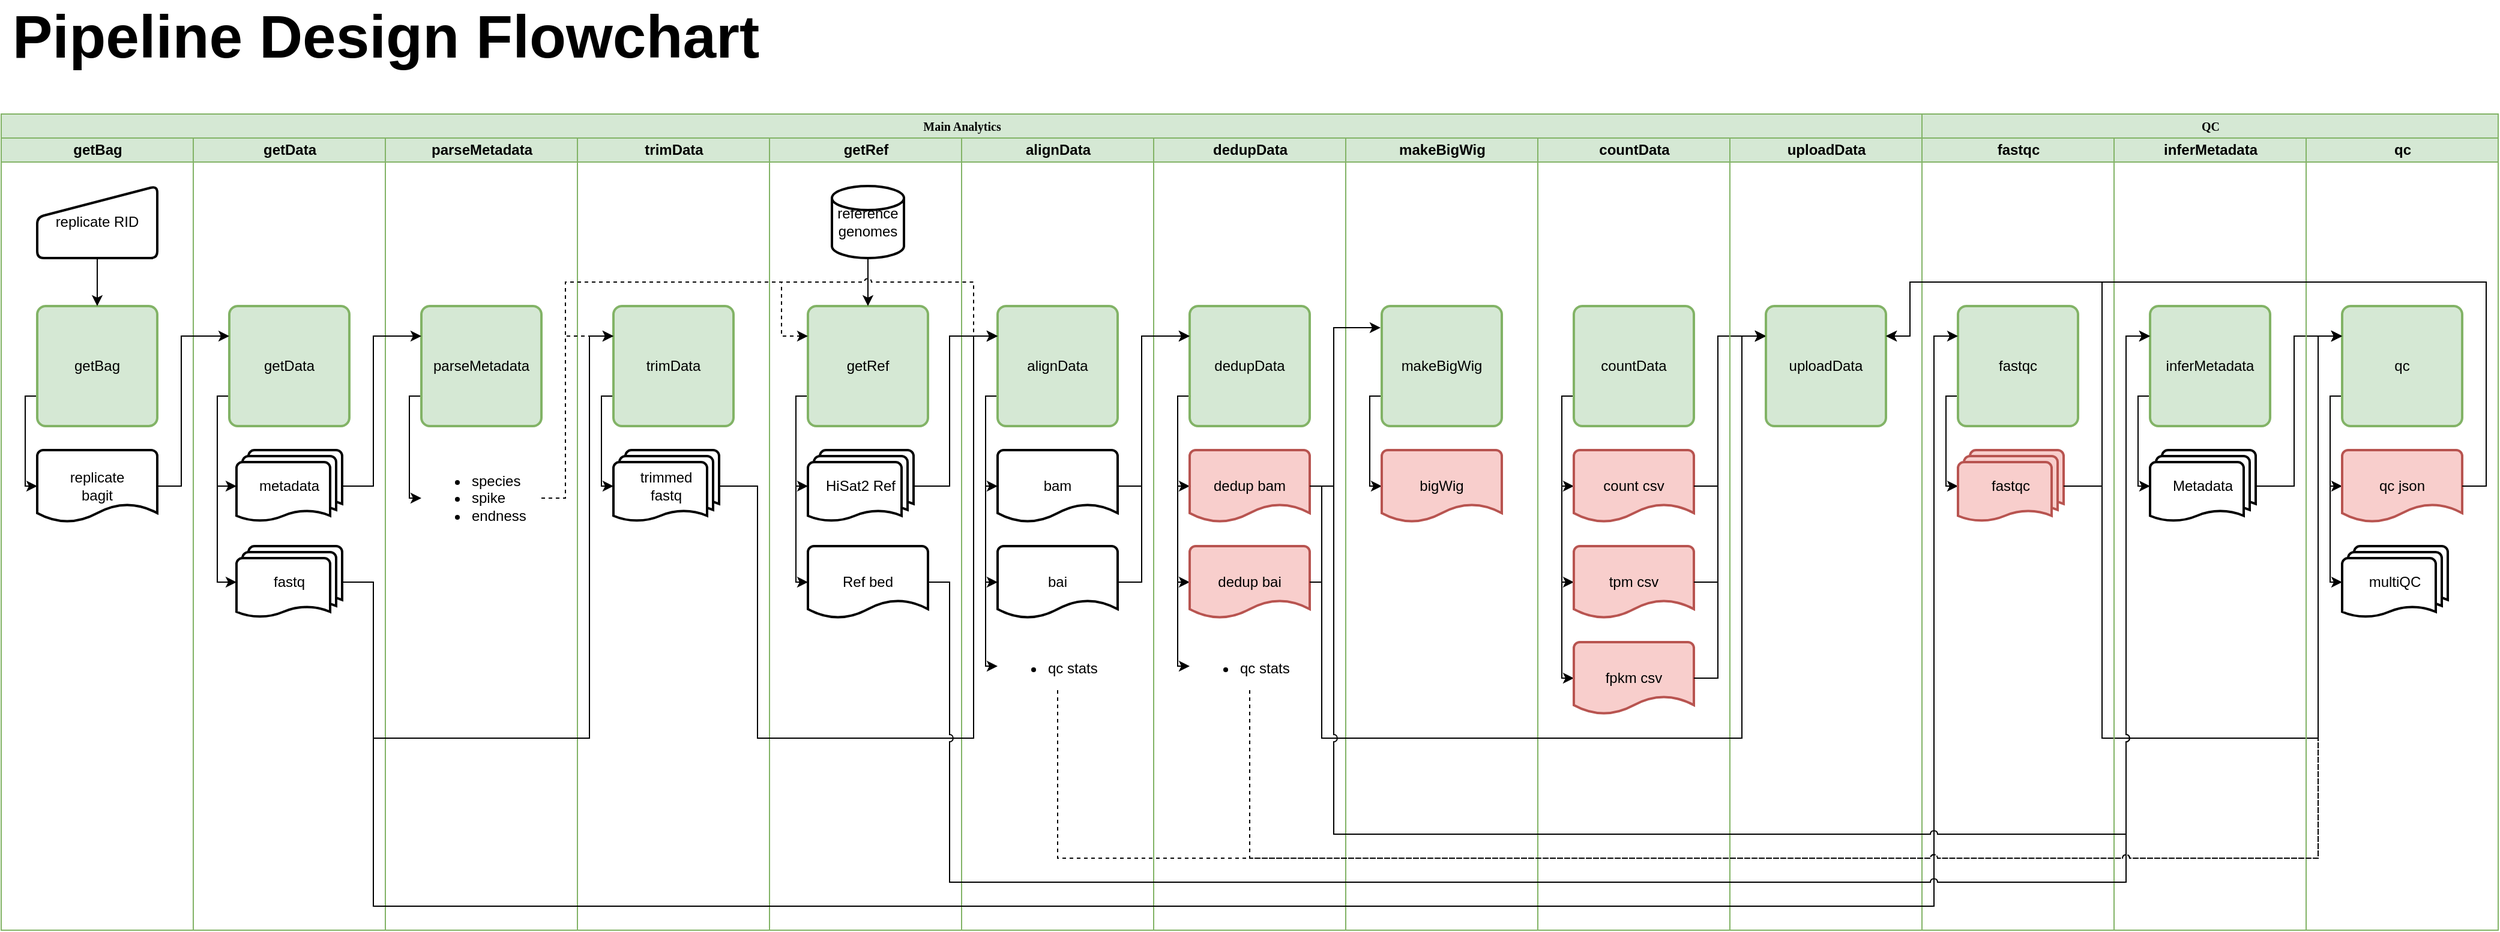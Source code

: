 <mxfile version="12.6.5" type="device"><diagram name="Page-1" id="74e2e168-ea6b-b213-b513-2b3c1d86103e"><mxGraphModel dx="1086" dy="816" grid="1" gridSize="10" guides="1" tooltips="1" connect="1" arrows="1" fold="1" page="1" pageScale="1" pageWidth="1100" pageHeight="850" background="#ffffff" math="0" shadow="0"><root><mxCell id="0"/><mxCell id="1" parent="0"/><mxCell id="77e6c97f196da883-1" value="&lt;font style=&quot;font-size: 10px&quot;&gt;Main Analytics&lt;/font&gt;&lt;span style=&quot;font-weight: 400 ; color: rgba(0 , 0 , 0 , 0) ; font-family: monospace ; font-size: 0px&quot;&gt;%3CmxGraphModel%3E%3Croot%3E%3CmxCell%20id%3D%220%22%2F%3E%3CmxCell%20id%3D%221%22%20parent%3D%220%22%2F%3E%3CmxCell%20id%3D%222%22%20value%3D%22dedup%20bam%22%20style%3D%22strokeWidth%3D2%3Bhtml%3D1%3Bshape%3Dmxgraph.flowchart.document2%3BwhiteSpace%3Dwrap%3Bsize%3D0.25%3BfillColor%3D%23f8cecc%3BstrokeColor%3D%23b85450%3B%22%20vertex%3D%221%22%20parent%3D%221%22%3E%3CmxGeometry%20x%3D%221220%22%20y%3D%221020%22%20width%3D%22100%22%20height%3D%2260%22%20as%3D%22geometry%22%2F%3E%3C%2FmxCell%3E%3C%2Froot%3E%3C%2FmxGraphModel%3E&lt;/span&gt;" style="swimlane;html=1;childLayout=stackLayout;startSize=20;rounded=0;shadow=0;labelBackgroundColor=none;strokeWidth=1;fontFamily=Verdana;fontSize=8;align=center;fillColor=#d5e8d4;strokeColor=#82b366;" parent="1" vertex="1"><mxGeometry x="60" y="120" width="1600" height="680" as="geometry"/></mxCell><mxCell id="77e6c97f196da883-2" value="getBag" style="swimlane;html=1;startSize=20;fillColor=#d5e8d4;strokeColor=#82b366;" parent="77e6c97f196da883-1" vertex="1"><mxGeometry y="20" width="160" height="660" as="geometry"/></mxCell><mxCell id="BYZxQ3__2_zQou7j_w5i-209" style="edgeStyle=orthogonalEdgeStyle;rounded=0;jumpStyle=arc;orthogonalLoop=1;jettySize=auto;html=1;exitX=0;exitY=0.75;exitDx=0;exitDy=0;entryX=0;entryY=0.5;entryDx=0;entryDy=0;entryPerimeter=0;strokeColor=#000000;" parent="77e6c97f196da883-2" source="kDOZshGNQCfHbltvPMEl-5" target="Q_j3PGKVVINgaJgotqPn-113" edge="1"><mxGeometry relative="1" as="geometry"><Array as="points"><mxPoint x="20" y="215"/><mxPoint x="20" y="290"/></Array></mxGeometry></mxCell><mxCell id="kDOZshGNQCfHbltvPMEl-5" value="getBag" style="rounded=1;whiteSpace=wrap;html=1;absoluteArcSize=1;arcSize=14;strokeWidth=2;fillColor=#d5e8d4;strokeColor=#82b366;" parent="77e6c97f196da883-2" vertex="1"><mxGeometry x="30" y="140" width="100" height="100" as="geometry"/></mxCell><mxCell id="kDOZshGNQCfHbltvPMEl-13" style="edgeStyle=orthogonalEdgeStyle;rounded=0;orthogonalLoop=1;jettySize=auto;html=1;exitX=0.5;exitY=1;exitDx=0;exitDy=0;entryX=0.5;entryY=0;entryDx=0;entryDy=0;jumpStyle=arc;" parent="77e6c97f196da883-2" source="kDOZshGNQCfHbltvPMEl-11" target="kDOZshGNQCfHbltvPMEl-5" edge="1"><mxGeometry relative="1" as="geometry"/></mxCell><mxCell id="kDOZshGNQCfHbltvPMEl-11" value="replicate RID" style="html=1;strokeWidth=2;shape=manualInput;whiteSpace=wrap;rounded=1;size=26;arcSize=11;" parent="77e6c97f196da883-2" vertex="1"><mxGeometry x="30" y="40" width="100" height="60" as="geometry"/></mxCell><mxCell id="Q_j3PGKVVINgaJgotqPn-113" value="replicate&lt;br&gt;bagit" style="strokeWidth=2;html=1;shape=mxgraph.flowchart.document2;whiteSpace=wrap;size=0.25;" parent="77e6c97f196da883-2" vertex="1"><mxGeometry x="30" y="260" width="100" height="60" as="geometry"/></mxCell><mxCell id="77e6c97f196da883-3" value="getData" style="swimlane;html=1;startSize=20;fillColor=#d5e8d4;strokeColor=#82b366;" parent="77e6c97f196da883-1" vertex="1"><mxGeometry x="160" y="20" width="160" height="660" as="geometry"><mxRectangle x="160" y="20" width="30" height="730" as="alternateBounds"/></mxGeometry></mxCell><mxCell id="BYZxQ3__2_zQou7j_w5i-156" style="edgeStyle=orthogonalEdgeStyle;rounded=0;orthogonalLoop=1;jettySize=auto;html=1;exitX=0;exitY=0.75;exitDx=0;exitDy=0;entryX=0;entryY=0.5;entryDx=0;entryDy=0;entryPerimeter=0;jumpStyle=arc;" parent="77e6c97f196da883-3" source="kDOZshGNQCfHbltvPMEl-6" target="kDOZshGNQCfHbltvPMEl-31" edge="1"><mxGeometry relative="1" as="geometry"><Array as="points"><mxPoint x="20" y="215"/><mxPoint x="20" y="290"/></Array></mxGeometry></mxCell><mxCell id="BYZxQ3__2_zQou7j_w5i-157" style="edgeStyle=orthogonalEdgeStyle;rounded=0;orthogonalLoop=1;jettySize=auto;html=1;exitX=0;exitY=0.75;exitDx=0;exitDy=0;entryX=0;entryY=0.5;entryDx=0;entryDy=0;entryPerimeter=0;jumpStyle=arc;" parent="77e6c97f196da883-3" source="kDOZshGNQCfHbltvPMEl-6" target="kDOZshGNQCfHbltvPMEl-32" edge="1"><mxGeometry relative="1" as="geometry"><Array as="points"><mxPoint x="20" y="215"/><mxPoint x="20" y="370"/></Array></mxGeometry></mxCell><mxCell id="kDOZshGNQCfHbltvPMEl-6" value="getData" style="rounded=1;whiteSpace=wrap;html=1;absoluteArcSize=1;arcSize=14;strokeWidth=2;fillColor=#d5e8d4;strokeColor=#82b366;" parent="77e6c97f196da883-3" vertex="1"><mxGeometry x="30" y="140" width="100" height="100" as="geometry"/></mxCell><mxCell id="kDOZshGNQCfHbltvPMEl-32" value="fastq" style="strokeWidth=2;html=1;shape=mxgraph.flowchart.multi-document;whiteSpace=wrap;" parent="77e6c97f196da883-3" vertex="1"><mxGeometry x="36" y="340" width="88" height="60" as="geometry"/></mxCell><mxCell id="kDOZshGNQCfHbltvPMEl-31" value="metadata" style="strokeWidth=2;html=1;shape=mxgraph.flowchart.multi-document;whiteSpace=wrap;" parent="77e6c97f196da883-3" vertex="1"><mxGeometry x="36" y="260" width="88" height="60" as="geometry"/></mxCell><mxCell id="77e6c97f196da883-4" value="parseMetadata" style="swimlane;html=1;startSize=20;fillColor=#d5e8d4;strokeColor=#82b366;" parent="77e6c97f196da883-1" vertex="1"><mxGeometry x="320" y="20" width="160" height="660" as="geometry"/></mxCell><mxCell id="BYZxQ3__2_zQou7j_w5i-159" style="edgeStyle=orthogonalEdgeStyle;rounded=0;orthogonalLoop=1;jettySize=auto;html=1;exitX=0;exitY=0.75;exitDx=0;exitDy=0;entryX=0;entryY=0.5;entryDx=0;entryDy=0;jumpStyle=arc;" parent="77e6c97f196da883-4" source="kDOZshGNQCfHbltvPMEl-7" target="Q_j3PGKVVINgaJgotqPn-27" edge="1"><mxGeometry relative="1" as="geometry"><Array as="points"><mxPoint x="20" y="215"/><mxPoint x="20" y="300"/></Array></mxGeometry></mxCell><mxCell id="kDOZshGNQCfHbltvPMEl-7" value="parseMetadata" style="rounded=1;whiteSpace=wrap;html=1;absoluteArcSize=1;arcSize=14;strokeWidth=2;fillColor=#d5e8d4;strokeColor=#82b366;" parent="77e6c97f196da883-4" vertex="1"><mxGeometry x="30" y="140" width="100" height="100" as="geometry"/></mxCell><mxCell id="Q_j3PGKVVINgaJgotqPn-27" value="&lt;ul&gt;&lt;li&gt;species&lt;/li&gt;&lt;li&gt;spike&lt;/li&gt;&lt;li&gt;endness&lt;/li&gt;&lt;/ul&gt;" style="text;strokeColor=none;fillColor=none;html=1;whiteSpace=wrap;verticalAlign=middle;overflow=hidden;" parent="77e6c97f196da883-4" vertex="1"><mxGeometry x="30" y="260" width="100" height="80" as="geometry"/></mxCell><mxCell id="77e6c97f196da883-5" value="trimData" style="swimlane;html=1;startSize=20;fillColor=#d5e8d4;strokeColor=#82b366;" parent="77e6c97f196da883-1" vertex="1"><mxGeometry x="480" y="20" width="160" height="660" as="geometry"/></mxCell><mxCell id="BYZxQ3__2_zQou7j_w5i-162" style="edgeStyle=orthogonalEdgeStyle;rounded=0;orthogonalLoop=1;jettySize=auto;html=1;exitX=0;exitY=0.75;exitDx=0;exitDy=0;entryX=0;entryY=0.5;entryDx=0;entryDy=0;entryPerimeter=0;jumpStyle=arc;" parent="77e6c97f196da883-5" source="kDOZshGNQCfHbltvPMEl-8" target="kDOZshGNQCfHbltvPMEl-44" edge="1"><mxGeometry relative="1" as="geometry"><Array as="points"><mxPoint x="20" y="215"/><mxPoint x="20" y="290"/></Array></mxGeometry></mxCell><mxCell id="kDOZshGNQCfHbltvPMEl-8" value="trimData" style="rounded=1;whiteSpace=wrap;html=1;absoluteArcSize=1;arcSize=14;strokeWidth=2;fillColor=#d5e8d4;strokeColor=#82b366;" parent="77e6c97f196da883-5" vertex="1"><mxGeometry x="30" y="140" width="100" height="100" as="geometry"/></mxCell><mxCell id="kDOZshGNQCfHbltvPMEl-44" value="trimmed&lt;br&gt;fastq" style="strokeWidth=2;html=1;shape=mxgraph.flowchart.multi-document;whiteSpace=wrap;" parent="77e6c97f196da883-5" vertex="1"><mxGeometry x="30" y="260" width="88" height="60" as="geometry"/></mxCell><mxCell id="77e6c97f196da883-6" value="getRef" style="swimlane;html=1;startSize=20;fillColor=#d5e8d4;strokeColor=#82b366;" parent="77e6c97f196da883-1" vertex="1"><mxGeometry x="640" y="20" width="160" height="660" as="geometry"/></mxCell><mxCell id="BYZxQ3__2_zQou7j_w5i-169" style="edgeStyle=orthogonalEdgeStyle;rounded=0;orthogonalLoop=1;jettySize=auto;html=1;exitX=0;exitY=0.75;exitDx=0;exitDy=0;entryX=0;entryY=0.5;entryDx=0;entryDy=0;entryPerimeter=0;jumpStyle=arc;" parent="77e6c97f196da883-6" source="BYZxQ3__2_zQou7j_w5i-11" target="BYZxQ3__2_zQou7j_w5i-167" edge="1"><mxGeometry relative="1" as="geometry"><Array as="points"><mxPoint x="22" y="215"/><mxPoint x="22" y="290"/></Array></mxGeometry></mxCell><mxCell id="BYZxQ3__2_zQou7j_w5i-170" style="edgeStyle=orthogonalEdgeStyle;rounded=0;orthogonalLoop=1;jettySize=auto;html=1;exitX=0;exitY=0.75;exitDx=0;exitDy=0;entryX=0;entryY=0.5;entryDx=0;entryDy=0;entryPerimeter=0;jumpStyle=arc;" parent="77e6c97f196da883-6" source="BYZxQ3__2_zQou7j_w5i-11" target="BYZxQ3__2_zQou7j_w5i-168" edge="1"><mxGeometry relative="1" as="geometry"><Array as="points"><mxPoint x="22" y="215"/><mxPoint x="22" y="370"/></Array></mxGeometry></mxCell><mxCell id="BYZxQ3__2_zQou7j_w5i-11" value="getRef" style="rounded=1;whiteSpace=wrap;html=1;absoluteArcSize=1;arcSize=14;strokeWidth=2;fillColor=#d5e8d4;strokeColor=#82b366;" parent="77e6c97f196da883-6" vertex="1"><mxGeometry x="32" y="140" width="100" height="100" as="geometry"/></mxCell><mxCell id="BYZxQ3__2_zQou7j_w5i-163" style="edgeStyle=orthogonalEdgeStyle;rounded=0;orthogonalLoop=1;jettySize=auto;html=1;exitX=0.5;exitY=1;exitDx=0;exitDy=0;exitPerimeter=0;entryX=0.5;entryY=0;entryDx=0;entryDy=0;jumpStyle=arc;" parent="77e6c97f196da883-6" source="kDOZshGNQCfHbltvPMEl-40" target="BYZxQ3__2_zQou7j_w5i-11" edge="1"><mxGeometry relative="1" as="geometry"/></mxCell><mxCell id="kDOZshGNQCfHbltvPMEl-40" value="reference genomes" style="strokeWidth=2;html=1;shape=mxgraph.flowchart.database;whiteSpace=wrap;" parent="77e6c97f196da883-6" vertex="1"><mxGeometry x="52" y="40" width="60" height="60" as="geometry"/></mxCell><mxCell id="BYZxQ3__2_zQou7j_w5i-167" value="HiSat2 Ref" style="strokeWidth=2;html=1;shape=mxgraph.flowchart.multi-document;whiteSpace=wrap;" parent="77e6c97f196da883-6" vertex="1"><mxGeometry x="32" y="260" width="88" height="60" as="geometry"/></mxCell><mxCell id="BYZxQ3__2_zQou7j_w5i-168" value="Ref bed" style="strokeWidth=2;html=1;shape=mxgraph.flowchart.document2;whiteSpace=wrap;size=0.25;" parent="77e6c97f196da883-6" vertex="1"><mxGeometry x="32" y="340" width="100" height="60" as="geometry"/></mxCell><mxCell id="77e6c97f196da883-7" value="alignData" style="swimlane;html=1;startSize=20;fillColor=#d5e8d4;strokeColor=#82b366;" parent="77e6c97f196da883-1" vertex="1"><mxGeometry x="800" y="20" width="160" height="660" as="geometry"/></mxCell><mxCell id="BYZxQ3__2_zQou7j_w5i-172" style="edgeStyle=orthogonalEdgeStyle;rounded=0;orthogonalLoop=1;jettySize=auto;html=1;exitX=0;exitY=0.75;exitDx=0;exitDy=0;entryX=0;entryY=0.5;entryDx=0;entryDy=0;entryPerimeter=0;jumpStyle=arc;" parent="77e6c97f196da883-7" source="kDOZshGNQCfHbltvPMEl-9" target="Q_j3PGKVVINgaJgotqPn-3" edge="1"><mxGeometry relative="1" as="geometry"><Array as="points"><mxPoint x="20" y="215"/><mxPoint x="20" y="290"/></Array></mxGeometry></mxCell><mxCell id="BYZxQ3__2_zQou7j_w5i-173" style="edgeStyle=orthogonalEdgeStyle;rounded=0;orthogonalLoop=1;jettySize=auto;html=1;exitX=0;exitY=0.75;exitDx=0;exitDy=0;entryX=0;entryY=0.5;entryDx=0;entryDy=0;entryPerimeter=0;jumpStyle=arc;" parent="77e6c97f196da883-7" source="kDOZshGNQCfHbltvPMEl-9" target="Q_j3PGKVVINgaJgotqPn-9" edge="1"><mxGeometry relative="1" as="geometry"><Array as="points"><mxPoint x="20" y="215"/><mxPoint x="20" y="370"/></Array></mxGeometry></mxCell><mxCell id="BYZxQ3__2_zQou7j_w5i-187" style="edgeStyle=orthogonalEdgeStyle;rounded=0;jumpStyle=arc;orthogonalLoop=1;jettySize=auto;html=1;exitX=0;exitY=0.75;exitDx=0;exitDy=0;entryX=0;entryY=0.5;entryDx=0;entryDy=0;" parent="77e6c97f196da883-7" source="kDOZshGNQCfHbltvPMEl-9" target="Q_j3PGKVVINgaJgotqPn-97" edge="1"><mxGeometry relative="1" as="geometry"><Array as="points"><mxPoint x="20" y="215"/><mxPoint x="20" y="440"/></Array></mxGeometry></mxCell><mxCell id="kDOZshGNQCfHbltvPMEl-9" value="alignData" style="rounded=1;whiteSpace=wrap;html=1;absoluteArcSize=1;arcSize=14;strokeWidth=2;fillColor=#d5e8d4;strokeColor=#82b366;" parent="77e6c97f196da883-7" vertex="1"><mxGeometry x="30" y="140" width="100" height="100" as="geometry"/></mxCell><mxCell id="Q_j3PGKVVINgaJgotqPn-3" value="bam" style="strokeWidth=2;html=1;shape=mxgraph.flowchart.document2;whiteSpace=wrap;size=0.25;" parent="77e6c97f196da883-7" vertex="1"><mxGeometry x="30" y="260" width="100" height="60" as="geometry"/></mxCell><mxCell id="Q_j3PGKVVINgaJgotqPn-9" value="bai" style="strokeWidth=2;html=1;shape=mxgraph.flowchart.document2;whiteSpace=wrap;size=0.25;" parent="77e6c97f196da883-7" vertex="1"><mxGeometry x="30" y="340" width="100" height="60" as="geometry"/></mxCell><mxCell id="Q_j3PGKVVINgaJgotqPn-97" value="&lt;ul&gt;&lt;li&gt;qc stats&lt;/li&gt;&lt;/ul&gt;" style="text;strokeColor=none;fillColor=none;html=1;whiteSpace=wrap;verticalAlign=middle;overflow=hidden;" parent="77e6c97f196da883-7" vertex="1"><mxGeometry x="30" y="420" width="100" height="40" as="geometry"/></mxCell><mxCell id="BYZxQ3__2_zQou7j_w5i-155" style="edgeStyle=orthogonalEdgeStyle;rounded=0;orthogonalLoop=1;jettySize=auto;html=1;exitX=1;exitY=0.5;exitDx=0;exitDy=0;exitPerimeter=0;entryX=0;entryY=0.25;entryDx=0;entryDy=0;jumpStyle=arc;" parent="77e6c97f196da883-1" source="Q_j3PGKVVINgaJgotqPn-113" target="kDOZshGNQCfHbltvPMEl-6" edge="1"><mxGeometry relative="1" as="geometry"><Array as="points"><mxPoint x="150" y="310"/><mxPoint x="150" y="185"/></Array></mxGeometry></mxCell><mxCell id="BYZxQ3__2_zQou7j_w5i-158" style="edgeStyle=orthogonalEdgeStyle;rounded=0;orthogonalLoop=1;jettySize=auto;html=1;exitX=1;exitY=0.5;exitDx=0;exitDy=0;exitPerimeter=0;entryX=0;entryY=0.25;entryDx=0;entryDy=0;jumpStyle=arc;" parent="77e6c97f196da883-1" source="kDOZshGNQCfHbltvPMEl-31" target="kDOZshGNQCfHbltvPMEl-7" edge="1"><mxGeometry relative="1" as="geometry"><Array as="points"><mxPoint x="310" y="310"/><mxPoint x="310" y="185"/></Array></mxGeometry></mxCell><mxCell id="BYZxQ3__2_zQou7j_w5i-190" style="edgeStyle=orthogonalEdgeStyle;rounded=0;jumpStyle=arc;orthogonalLoop=1;jettySize=auto;html=1;exitX=1;exitY=0.5;exitDx=0;exitDy=0;exitPerimeter=0;entryX=0;entryY=0.25;entryDx=0;entryDy=0;" parent="77e6c97f196da883-1" source="kDOZshGNQCfHbltvPMEl-32" target="kDOZshGNQCfHbltvPMEl-8" edge="1"><mxGeometry relative="1" as="geometry"><Array as="points"><mxPoint x="310" y="390"/><mxPoint x="310" y="520"/><mxPoint x="490" y="520"/><mxPoint x="490" y="185"/></Array></mxGeometry></mxCell><mxCell id="BYZxQ3__2_zQou7j_w5i-195" style="edgeStyle=orthogonalEdgeStyle;rounded=0;jumpStyle=arc;orthogonalLoop=1;jettySize=auto;html=1;exitX=1;exitY=0.5;exitDx=0;exitDy=0;exitPerimeter=0;entryX=0;entryY=0.25;entryDx=0;entryDy=0;" parent="77e6c97f196da883-1" source="BYZxQ3__2_zQou7j_w5i-167" target="kDOZshGNQCfHbltvPMEl-9" edge="1"><mxGeometry relative="1" as="geometry"><Array as="points"><mxPoint x="790" y="310"/><mxPoint x="790" y="185"/></Array></mxGeometry></mxCell><mxCell id="BYZxQ3__2_zQou7j_w5i-203" style="edgeStyle=orthogonalEdgeStyle;rounded=0;jumpStyle=arc;orthogonalLoop=1;jettySize=auto;html=1;exitX=1;exitY=0.5;exitDx=0;exitDy=0;exitPerimeter=0;entryX=0;entryY=0.25;entryDx=0;entryDy=0;" parent="77e6c97f196da883-1" source="kDOZshGNQCfHbltvPMEl-44" target="kDOZshGNQCfHbltvPMEl-9" edge="1"><mxGeometry relative="1" as="geometry"><Array as="points"><mxPoint x="630" y="310"/><mxPoint x="630" y="520"/><mxPoint x="810" y="520"/><mxPoint x="810" y="185"/></Array></mxGeometry></mxCell><mxCell id="BYZxQ3__2_zQou7j_w5i-204" style="edgeStyle=orthogonalEdgeStyle;rounded=0;jumpStyle=arc;orthogonalLoop=1;jettySize=auto;html=1;exitX=1;exitY=0.5;exitDx=0;exitDy=0;entryX=0;entryY=0.25;entryDx=0;entryDy=0;strokeColor=#000000;dashed=1;" parent="77e6c97f196da883-1" source="Q_j3PGKVVINgaJgotqPn-27" target="kDOZshGNQCfHbltvPMEl-8" edge="1"><mxGeometry relative="1" as="geometry"><Array as="points"><mxPoint x="470" y="320"/><mxPoint x="470" y="185"/></Array></mxGeometry></mxCell><mxCell id="BYZxQ3__2_zQou7j_w5i-205" style="edgeStyle=orthogonalEdgeStyle;rounded=0;jumpStyle=arc;orthogonalLoop=1;jettySize=auto;html=1;exitX=1;exitY=0.5;exitDx=0;exitDy=0;entryX=0;entryY=0.25;entryDx=0;entryDy=0;dashed=1;strokeColor=#000000;" parent="77e6c97f196da883-1" source="Q_j3PGKVVINgaJgotqPn-27" target="BYZxQ3__2_zQou7j_w5i-11" edge="1"><mxGeometry relative="1" as="geometry"><Array as="points"><mxPoint x="470" y="320"/><mxPoint x="470" y="140"/><mxPoint x="650" y="140"/><mxPoint x="650" y="185"/></Array></mxGeometry></mxCell><mxCell id="BYZxQ3__2_zQou7j_w5i-206" style="edgeStyle=orthogonalEdgeStyle;rounded=0;jumpStyle=arc;orthogonalLoop=1;jettySize=auto;html=1;exitX=1;exitY=0.5;exitDx=0;exitDy=0;entryX=0;entryY=0.25;entryDx=0;entryDy=0;dashed=1;strokeColor=#000000;" parent="77e6c97f196da883-1" source="Q_j3PGKVVINgaJgotqPn-27" target="kDOZshGNQCfHbltvPMEl-9" edge="1"><mxGeometry relative="1" as="geometry"><Array as="points"><mxPoint x="470" y="320"/><mxPoint x="470" y="140"/><mxPoint x="810" y="140"/><mxPoint x="810" y="185"/></Array></mxGeometry></mxCell><mxCell id="Biitx8PQrmJ8jziOud46-1" value="dedupData" style="swimlane;html=1;startSize=20;fillColor=#d5e8d4;strokeColor=#82b366;" parent="77e6c97f196da883-1" vertex="1"><mxGeometry x="960" y="20" width="160" height="660" as="geometry"><mxRectangle x="960" y="20" width="30" height="750" as="alternateBounds"/></mxGeometry></mxCell><mxCell id="BYZxQ3__2_zQou7j_w5i-175" style="edgeStyle=orthogonalEdgeStyle;rounded=0;jumpStyle=arc;orthogonalLoop=1;jettySize=auto;html=1;exitX=0;exitY=0.75;exitDx=0;exitDy=0;entryX=0;entryY=0.5;entryDx=0;entryDy=0;entryPerimeter=0;" parent="Biitx8PQrmJ8jziOud46-1" source="Biitx8PQrmJ8jziOud46-3" target="Q_j3PGKVVINgaJgotqPn-2" edge="1"><mxGeometry relative="1" as="geometry"><Array as="points"><mxPoint x="20" y="215"/><mxPoint x="20" y="290"/></Array></mxGeometry></mxCell><mxCell id="BYZxQ3__2_zQou7j_w5i-176" style="edgeStyle=orthogonalEdgeStyle;rounded=0;jumpStyle=arc;orthogonalLoop=1;jettySize=auto;html=1;exitX=0;exitY=0.75;exitDx=0;exitDy=0;entryX=0;entryY=0.5;entryDx=0;entryDy=0;entryPerimeter=0;" parent="Biitx8PQrmJ8jziOud46-1" source="Biitx8PQrmJ8jziOud46-3" target="BYZxQ3__2_zQou7j_w5i-15" edge="1"><mxGeometry relative="1" as="geometry"><Array as="points"><mxPoint x="20" y="215"/><mxPoint x="20" y="370"/></Array></mxGeometry></mxCell><mxCell id="BYZxQ3__2_zQou7j_w5i-188" style="edgeStyle=orthogonalEdgeStyle;rounded=0;jumpStyle=arc;orthogonalLoop=1;jettySize=auto;html=1;exitX=0;exitY=0.75;exitDx=0;exitDy=0;entryX=0;entryY=0.5;entryDx=0;entryDy=0;" parent="Biitx8PQrmJ8jziOud46-1" source="Biitx8PQrmJ8jziOud46-3" target="Q_j3PGKVVINgaJgotqPn-102" edge="1"><mxGeometry relative="1" as="geometry"><Array as="points"><mxPoint x="20" y="215"/><mxPoint x="20" y="440"/></Array></mxGeometry></mxCell><mxCell id="Biitx8PQrmJ8jziOud46-3" value="dedupData" style="rounded=1;whiteSpace=wrap;html=1;absoluteArcSize=1;arcSize=14;strokeWidth=2;fillColor=#d5e8d4;strokeColor=#82b366;" parent="Biitx8PQrmJ8jziOud46-1" vertex="1"><mxGeometry x="30" y="140" width="100" height="100" as="geometry"/></mxCell><mxCell id="Q_j3PGKVVINgaJgotqPn-2" value="dedup bam" style="strokeWidth=2;html=1;shape=mxgraph.flowchart.document2;whiteSpace=wrap;size=0.25;fillColor=#f8cecc;strokeColor=#b85450;" parent="Biitx8PQrmJ8jziOud46-1" vertex="1"><mxGeometry x="30" y="260" width="100" height="60" as="geometry"/></mxCell><mxCell id="Q_j3PGKVVINgaJgotqPn-102" value="&lt;ul&gt;&lt;li&gt;qc stats&lt;/li&gt;&lt;/ul&gt;" style="text;strokeColor=none;fillColor=none;html=1;whiteSpace=wrap;verticalAlign=middle;overflow=hidden;" parent="Biitx8PQrmJ8jziOud46-1" vertex="1"><mxGeometry x="30" y="420" width="100" height="40" as="geometry"/></mxCell><mxCell id="BYZxQ3__2_zQou7j_w5i-15" value="dedup bai" style="strokeWidth=2;html=1;shape=mxgraph.flowchart.document2;whiteSpace=wrap;size=0.25;fillColor=#f8cecc;strokeColor=#b85450;" parent="Biitx8PQrmJ8jziOud46-1" vertex="1"><mxGeometry x="30" y="340" width="100" height="60" as="geometry"/></mxCell><mxCell id="Q_j3PGKVVINgaJgotqPn-12" value="makeBigWig" style="swimlane;html=1;startSize=20;fillColor=#d5e8d4;strokeColor=#82b366;" parent="77e6c97f196da883-1" vertex="1"><mxGeometry x="1120" y="20" width="160" height="660" as="geometry"><mxRectangle x="810" y="1380" width="100" height="20" as="alternateBounds"/></mxGeometry></mxCell><mxCell id="aNPaUnPepyXTbUM4U9pm-4" style="edgeStyle=orthogonalEdgeStyle;rounded=0;orthogonalLoop=1;jettySize=auto;html=1;exitX=0;exitY=0.75;exitDx=0;exitDy=0;entryX=0;entryY=0.5;entryDx=0;entryDy=0;entryPerimeter=0;" edge="1" parent="Q_j3PGKVVINgaJgotqPn-12" source="Q_j3PGKVVINgaJgotqPn-6" target="Q_j3PGKVVINgaJgotqPn-8"><mxGeometry relative="1" as="geometry"><Array as="points"><mxPoint x="20" y="215"/><mxPoint x="20" y="290"/></Array></mxGeometry></mxCell><mxCell id="Q_j3PGKVVINgaJgotqPn-6" value="makeBigWig" style="rounded=1;whiteSpace=wrap;html=1;absoluteArcSize=1;arcSize=14;strokeWidth=2;fillColor=#d5e8d4;strokeColor=#82b366;" parent="Q_j3PGKVVINgaJgotqPn-12" vertex="1"><mxGeometry x="30" y="140" width="100" height="100" as="geometry"/></mxCell><mxCell id="Q_j3PGKVVINgaJgotqPn-8" value="bigWig" style="strokeWidth=2;html=1;shape=mxgraph.flowchart.document2;whiteSpace=wrap;size=0.25;fillColor=#f8cecc;strokeColor=#b85450;" parent="Q_j3PGKVVINgaJgotqPn-12" vertex="1"><mxGeometry x="30" y="260" width="100" height="60" as="geometry"/></mxCell><mxCell id="Q_j3PGKVVINgaJgotqPn-31" value="countData" style="swimlane;html=1;startSize=20;fillColor=#d5e8d4;strokeColor=#82b366;" parent="77e6c97f196da883-1" vertex="1"><mxGeometry x="1280" y="20" width="160" height="660" as="geometry"/></mxCell><mxCell id="BYZxQ3__2_zQou7j_w5i-182" style="edgeStyle=orthogonalEdgeStyle;rounded=0;jumpStyle=arc;orthogonalLoop=1;jettySize=auto;html=1;exitX=0;exitY=0.75;exitDx=0;exitDy=0;entryX=0;entryY=0.5;entryDx=0;entryDy=0;entryPerimeter=0;" parent="Q_j3PGKVVINgaJgotqPn-31" source="Q_j3PGKVVINgaJgotqPn-14" target="Q_j3PGKVVINgaJgotqPn-15" edge="1"><mxGeometry relative="1" as="geometry"><Array as="points"><mxPoint x="20" y="215"/><mxPoint x="20" y="290"/></Array></mxGeometry></mxCell><mxCell id="BYZxQ3__2_zQou7j_w5i-183" style="edgeStyle=orthogonalEdgeStyle;rounded=0;jumpStyle=arc;orthogonalLoop=1;jettySize=auto;html=1;exitX=0;exitY=0.75;exitDx=0;exitDy=0;entryX=0;entryY=0.5;entryDx=0;entryDy=0;entryPerimeter=0;" parent="Q_j3PGKVVINgaJgotqPn-31" source="Q_j3PGKVVINgaJgotqPn-14" target="Q_j3PGKVVINgaJgotqPn-16" edge="1"><mxGeometry relative="1" as="geometry"><Array as="points"><mxPoint x="20" y="215"/><mxPoint x="20" y="370"/></Array></mxGeometry></mxCell><mxCell id="BYZxQ3__2_zQou7j_w5i-184" style="edgeStyle=orthogonalEdgeStyle;rounded=0;jumpStyle=arc;orthogonalLoop=1;jettySize=auto;html=1;exitX=0;exitY=0.75;exitDx=0;exitDy=0;entryX=0;entryY=0.5;entryDx=0;entryDy=0;entryPerimeter=0;" parent="Q_j3PGKVVINgaJgotqPn-31" source="Q_j3PGKVVINgaJgotqPn-14" target="Q_j3PGKVVINgaJgotqPn-17" edge="1"><mxGeometry relative="1" as="geometry"><Array as="points"><mxPoint x="20" y="215"/><mxPoint x="20" y="450"/></Array></mxGeometry></mxCell><mxCell id="Q_j3PGKVVINgaJgotqPn-14" value="countData" style="rounded=1;whiteSpace=wrap;html=1;absoluteArcSize=1;arcSize=14;strokeWidth=2;fillColor=#d5e8d4;strokeColor=#82b366;" parent="Q_j3PGKVVINgaJgotqPn-31" vertex="1"><mxGeometry x="30" y="140" width="100" height="100" as="geometry"/></mxCell><mxCell id="Q_j3PGKVVINgaJgotqPn-15" value="count csv" style="strokeWidth=2;html=1;shape=mxgraph.flowchart.document2;whiteSpace=wrap;size=0.25;fillColor=#f8cecc;strokeColor=#b85450;" parent="Q_j3PGKVVINgaJgotqPn-31" vertex="1"><mxGeometry x="30" y="260" width="100" height="60" as="geometry"/></mxCell><mxCell id="Q_j3PGKVVINgaJgotqPn-16" value="tpm csv" style="strokeWidth=2;html=1;shape=mxgraph.flowchart.document2;whiteSpace=wrap;size=0.25;fillColor=#f8cecc;strokeColor=#b85450;" parent="Q_j3PGKVVINgaJgotqPn-31" vertex="1"><mxGeometry x="30" y="340" width="100" height="60" as="geometry"/></mxCell><mxCell id="Q_j3PGKVVINgaJgotqPn-17" value="fpkm csv" style="strokeWidth=2;html=1;shape=mxgraph.flowchart.document2;whiteSpace=wrap;size=0.25;fillColor=#f8cecc;strokeColor=#b85450;" parent="Q_j3PGKVVINgaJgotqPn-31" vertex="1"><mxGeometry x="30" y="420" width="100" height="60" as="geometry"/></mxCell><mxCell id="BYZxQ3__2_zQou7j_w5i-210" style="edgeStyle=orthogonalEdgeStyle;rounded=0;jumpStyle=arc;orthogonalLoop=1;jettySize=auto;html=1;exitX=1;exitY=0.5;exitDx=0;exitDy=0;exitPerimeter=0;entryX=0;entryY=0.25;entryDx=0;entryDy=0;strokeColor=#000000;" parent="77e6c97f196da883-1" source="Q_j3PGKVVINgaJgotqPn-15" target="gd18QzS1C2UEH2bsr6le-4" edge="1"><mxGeometry relative="1" as="geometry"><Array as="points"><mxPoint x="1430" y="310"/><mxPoint x="1430" y="185"/></Array></mxGeometry></mxCell><mxCell id="BYZxQ3__2_zQou7j_w5i-211" style="edgeStyle=orthogonalEdgeStyle;rounded=0;jumpStyle=arc;orthogonalLoop=1;jettySize=auto;html=1;exitX=1;exitY=0.5;exitDx=0;exitDy=0;exitPerimeter=0;entryX=0;entryY=0.25;entryDx=0;entryDy=0;strokeColor=#000000;" parent="77e6c97f196da883-1" source="Q_j3PGKVVINgaJgotqPn-16" target="gd18QzS1C2UEH2bsr6le-4" edge="1"><mxGeometry relative="1" as="geometry"><Array as="points"><mxPoint x="1430" y="390"/><mxPoint x="1430" y="185"/></Array></mxGeometry></mxCell><mxCell id="BYZxQ3__2_zQou7j_w5i-213" style="edgeStyle=orthogonalEdgeStyle;rounded=0;jumpStyle=arc;orthogonalLoop=1;jettySize=auto;html=1;exitX=1;exitY=0.5;exitDx=0;exitDy=0;exitPerimeter=0;entryX=0;entryY=0.25;entryDx=0;entryDy=0;strokeColor=#000000;" parent="77e6c97f196da883-1" source="Q_j3PGKVVINgaJgotqPn-17" target="gd18QzS1C2UEH2bsr6le-4" edge="1"><mxGeometry relative="1" as="geometry"><Array as="points"><mxPoint x="1430" y="470"/><mxPoint x="1430" y="185"/></Array></mxGeometry></mxCell><mxCell id="BYZxQ3__2_zQou7j_w5i-215" style="edgeStyle=orthogonalEdgeStyle;rounded=0;jumpStyle=arc;orthogonalLoop=1;jettySize=auto;html=1;exitX=1;exitY=0.5;exitDx=0;exitDy=0;exitPerimeter=0;entryX=0;entryY=0.25;entryDx=0;entryDy=0;strokeColor=#000000;" parent="77e6c97f196da883-1" source="BYZxQ3__2_zQou7j_w5i-15" target="gd18QzS1C2UEH2bsr6le-4" edge="1"><mxGeometry relative="1" as="geometry"><Array as="points"><mxPoint x="1100" y="390"/><mxPoint x="1100" y="520"/><mxPoint x="1450" y="520"/><mxPoint x="1450" y="185"/></Array></mxGeometry></mxCell><mxCell id="gd18QzS1C2UEH2bsr6le-1" value="uploadData" style="swimlane;html=1;startSize=20;fillColor=#d5e8d4;strokeColor=#82b366;" parent="77e6c97f196da883-1" vertex="1"><mxGeometry x="1440" y="20" width="160" height="660" as="geometry"/></mxCell><mxCell id="gd18QzS1C2UEH2bsr6le-4" value="uploadData" style="rounded=1;whiteSpace=wrap;html=1;absoluteArcSize=1;arcSize=14;strokeWidth=2;fillColor=#d5e8d4;strokeColor=#82b366;" parent="gd18QzS1C2UEH2bsr6le-1" vertex="1"><mxGeometry x="30" y="140" width="100" height="100" as="geometry"/></mxCell><mxCell id="aNPaUnPepyXTbUM4U9pm-3" style="edgeStyle=orthogonalEdgeStyle;rounded=0;orthogonalLoop=1;jettySize=auto;html=1;exitX=1;exitY=0.5;exitDx=0;exitDy=0;exitPerimeter=0;entryX=-0.01;entryY=0.18;entryDx=0;entryDy=0;entryPerimeter=0;" edge="1" parent="77e6c97f196da883-1" source="Q_j3PGKVVINgaJgotqPn-2" target="Q_j3PGKVVINgaJgotqPn-6"><mxGeometry relative="1" as="geometry"><Array as="points"><mxPoint x="1110" y="310"/><mxPoint x="1110" y="178"/></Array></mxGeometry></mxCell><mxCell id="aNPaUnPepyXTbUM4U9pm-5" style="edgeStyle=orthogonalEdgeStyle;rounded=0;orthogonalLoop=1;jettySize=auto;html=1;exitX=1;exitY=0.5;exitDx=0;exitDy=0;exitPerimeter=0;entryX=0;entryY=0.25;entryDx=0;entryDy=0;" edge="1" parent="77e6c97f196da883-1" source="Q_j3PGKVVINgaJgotqPn-3" target="Biitx8PQrmJ8jziOud46-3"><mxGeometry relative="1" as="geometry"><Array as="points"><mxPoint x="950" y="310"/><mxPoint x="950" y="185"/></Array></mxGeometry></mxCell><mxCell id="aNPaUnPepyXTbUM4U9pm-6" style="edgeStyle=orthogonalEdgeStyle;rounded=0;orthogonalLoop=1;jettySize=auto;html=1;exitX=1;exitY=0.5;exitDx=0;exitDy=0;exitPerimeter=0;entryX=0;entryY=0.25;entryDx=0;entryDy=0;" edge="1" parent="77e6c97f196da883-1" source="Q_j3PGKVVINgaJgotqPn-9" target="Biitx8PQrmJ8jziOud46-3"><mxGeometry relative="1" as="geometry"><Array as="points"><mxPoint x="950" y="390"/><mxPoint x="950" y="185"/></Array></mxGeometry></mxCell><mxCell id="aNPaUnPepyXTbUM4U9pm-7" style="edgeStyle=orthogonalEdgeStyle;rounded=0;orthogonalLoop=1;jettySize=auto;html=1;exitX=1;exitY=0.5;exitDx=0;exitDy=0;exitPerimeter=0;entryX=0;entryY=0.25;entryDx=0;entryDy=0;" edge="1" parent="77e6c97f196da883-1" source="Q_j3PGKVVINgaJgotqPn-2" target="gd18QzS1C2UEH2bsr6le-4"><mxGeometry relative="1" as="geometry"><Array as="points"><mxPoint x="1100" y="310"/><mxPoint x="1100" y="520"/><mxPoint x="1450" y="520"/><mxPoint x="1450" y="185"/></Array></mxGeometry></mxCell><mxCell id="iacyHOwS1O1OscKZx1iP-1" value="&lt;b style=&quot;font-size: 50px&quot;&gt;&lt;font style=&quot;font-size: 50px&quot;&gt;Pipeline Design Flowchart&lt;br&gt;&lt;/font&gt;&lt;/b&gt;" style="text;html=1;align=center;verticalAlign=middle;resizable=0;points=[];autosize=1;" parent="1" vertex="1"><mxGeometry x="60" y="40" width="640" height="30" as="geometry"/></mxCell><mxCell id="BYZxQ3__2_zQou7j_w5i-84" value="&lt;span style=&quot;font-size: 10px&quot;&gt;QC&lt;/span&gt;" style="swimlane;html=1;childLayout=stackLayout;startSize=20;rounded=0;shadow=0;labelBackgroundColor=none;strokeWidth=1;fontFamily=Verdana;fontSize=8;align=center;fillColor=#d5e8d4;strokeColor=#82b366;" parent="1" vertex="1"><mxGeometry x="1660" y="120" width="480" height="680" as="geometry"/></mxCell><mxCell id="BYZxQ3__2_zQou7j_w5i-6" value="fastqc" style="swimlane;html=1;startSize=20;fillColor=#d5e8d4;strokeColor=#82b366;" parent="BYZxQ3__2_zQou7j_w5i-84" vertex="1"><mxGeometry y="20" width="160" height="660" as="geometry"><mxRectangle x="910" y="1380" width="70" height="20" as="alternateBounds"/></mxGeometry></mxCell><mxCell id="BYZxQ3__2_zQou7j_w5i-222" style="edgeStyle=orthogonalEdgeStyle;rounded=0;jumpStyle=arc;orthogonalLoop=1;jettySize=auto;html=1;exitX=0;exitY=0.75;exitDx=0;exitDy=0;entryX=0;entryY=0.5;entryDx=0;entryDy=0;entryPerimeter=0;strokeColor=#000000;" parent="BYZxQ3__2_zQou7j_w5i-6" source="BYZxQ3__2_zQou7j_w5i-8" target="BYZxQ3__2_zQou7j_w5i-9" edge="1"><mxGeometry relative="1" as="geometry"><Array as="points"><mxPoint x="20" y="215"/><mxPoint x="20" y="290"/></Array></mxGeometry></mxCell><mxCell id="BYZxQ3__2_zQou7j_w5i-8" value="fastqc" style="rounded=1;whiteSpace=wrap;html=1;absoluteArcSize=1;arcSize=14;strokeWidth=2;fillColor=#d5e8d4;strokeColor=#82b366;" parent="BYZxQ3__2_zQou7j_w5i-6" vertex="1"><mxGeometry x="30" y="140" width="100" height="100" as="geometry"/></mxCell><mxCell id="BYZxQ3__2_zQou7j_w5i-9" value="fastqc" style="strokeWidth=2;html=1;shape=mxgraph.flowchart.multi-document;whiteSpace=wrap;fillColor=#f8cecc;strokeColor=#b85450;" parent="BYZxQ3__2_zQou7j_w5i-6" vertex="1"><mxGeometry x="30" y="260" width="88" height="60" as="geometry"/></mxCell><mxCell id="BYZxQ3__2_zQou7j_w5i-231" style="edgeStyle=orthogonalEdgeStyle;rounded=0;jumpStyle=arc;orthogonalLoop=1;jettySize=auto;html=1;exitX=1;exitY=0.5;exitDx=0;exitDy=0;exitPerimeter=0;entryX=0;entryY=0.25;entryDx=0;entryDy=0;strokeColor=#000000;" parent="BYZxQ3__2_zQou7j_w5i-84" source="Q_j3PGKVVINgaJgotqPn-110" target="BYZxQ3__2_zQou7j_w5i-151" edge="1"><mxGeometry relative="1" as="geometry"><Array as="points"><mxPoint x="310" y="310"/><mxPoint x="310" y="185"/></Array></mxGeometry></mxCell><mxCell id="BYZxQ3__2_zQou7j_w5i-232" style="edgeStyle=orthogonalEdgeStyle;rounded=0;jumpStyle=arc;orthogonalLoop=1;jettySize=auto;html=1;exitX=1;exitY=0.5;exitDx=0;exitDy=0;exitPerimeter=0;strokeColor=#000000;entryX=0;entryY=0.25;entryDx=0;entryDy=0;" parent="BYZxQ3__2_zQou7j_w5i-84" source="BYZxQ3__2_zQou7j_w5i-9" target="BYZxQ3__2_zQou7j_w5i-151" edge="1"><mxGeometry relative="1" as="geometry"><mxPoint x="180" y="420" as="targetPoint"/><Array as="points"><mxPoint x="150" y="310"/><mxPoint x="150" y="520"/><mxPoint x="330" y="520"/><mxPoint x="330" y="185"/></Array></mxGeometry></mxCell><mxCell id="Q_j3PGKVVINgaJgotqPn-42" value="inferMetadata" style="swimlane;html=1;startSize=20;fillColor=#d5e8d4;strokeColor=#82b366;" parent="BYZxQ3__2_zQou7j_w5i-84" vertex="1"><mxGeometry x="160" y="20" width="160" height="660" as="geometry"><mxRectangle x="980" y="1380" width="50" height="20" as="alternateBounds"/></mxGeometry></mxCell><mxCell id="BYZxQ3__2_zQou7j_w5i-224" style="edgeStyle=orthogonalEdgeStyle;rounded=0;jumpStyle=arc;orthogonalLoop=1;jettySize=auto;html=1;exitX=0;exitY=0.75;exitDx=0;exitDy=0;entryX=0;entryY=0.5;entryDx=0;entryDy=0;entryPerimeter=0;strokeColor=#000000;" parent="Q_j3PGKVVINgaJgotqPn-42" source="Q_j3PGKVVINgaJgotqPn-50" target="Q_j3PGKVVINgaJgotqPn-110" edge="1"><mxGeometry relative="1" as="geometry"><Array as="points"><mxPoint x="20" y="215"/><mxPoint x="20" y="290"/></Array></mxGeometry></mxCell><mxCell id="Q_j3PGKVVINgaJgotqPn-50" value="inferMetadata" style="rounded=1;whiteSpace=wrap;html=1;absoluteArcSize=1;arcSize=14;strokeWidth=2;fillColor=#d5e8d4;strokeColor=#82b366;" parent="Q_j3PGKVVINgaJgotqPn-42" vertex="1"><mxGeometry x="30" y="140" width="100" height="100" as="geometry"/></mxCell><mxCell id="Q_j3PGKVVINgaJgotqPn-110" value="Metadata" style="strokeWidth=2;html=1;shape=mxgraph.flowchart.multi-document;whiteSpace=wrap;" parent="Q_j3PGKVVINgaJgotqPn-42" vertex="1"><mxGeometry x="30" y="260" width="88" height="60" as="geometry"/></mxCell><mxCell id="BYZxQ3__2_zQou7j_w5i-148" value="qc" style="swimlane;html=1;startSize=20;fillColor=#d5e8d4;strokeColor=#82b366;" parent="BYZxQ3__2_zQou7j_w5i-84" vertex="1"><mxGeometry x="320" y="20" width="160" height="660" as="geometry"><mxRectangle x="980" y="1380" width="50" height="20" as="alternateBounds"/></mxGeometry></mxCell><mxCell id="BYZxQ3__2_zQou7j_w5i-225" style="edgeStyle=orthogonalEdgeStyle;rounded=0;jumpStyle=arc;orthogonalLoop=1;jettySize=auto;html=1;exitX=0;exitY=0.75;exitDx=0;exitDy=0;entryX=0;entryY=0.5;entryDx=0;entryDy=0;entryPerimeter=0;strokeColor=#000000;" parent="BYZxQ3__2_zQou7j_w5i-148" source="BYZxQ3__2_zQou7j_w5i-151" target="BYZxQ3__2_zQou7j_w5i-152" edge="1"><mxGeometry relative="1" as="geometry"><Array as="points"><mxPoint x="20" y="215"/><mxPoint x="20" y="290"/></Array></mxGeometry></mxCell><mxCell id="BYZxQ3__2_zQou7j_w5i-226" style="edgeStyle=orthogonalEdgeStyle;rounded=0;jumpStyle=arc;orthogonalLoop=1;jettySize=auto;html=1;exitX=0;exitY=0.75;exitDx=0;exitDy=0;entryX=0;entryY=0.5;entryDx=0;entryDy=0;entryPerimeter=0;strokeColor=#000000;" parent="BYZxQ3__2_zQou7j_w5i-148" source="BYZxQ3__2_zQou7j_w5i-151" target="BYZxQ3__2_zQou7j_w5i-153" edge="1"><mxGeometry relative="1" as="geometry"><Array as="points"><mxPoint x="20" y="215"/><mxPoint x="20" y="370"/></Array></mxGeometry></mxCell><mxCell id="BYZxQ3__2_zQou7j_w5i-151" value="qc" style="rounded=1;whiteSpace=wrap;html=1;absoluteArcSize=1;arcSize=14;strokeWidth=2;fillColor=#d5e8d4;strokeColor=#82b366;" parent="BYZxQ3__2_zQou7j_w5i-148" vertex="1"><mxGeometry x="30" y="140" width="100" height="100" as="geometry"/></mxCell><mxCell id="BYZxQ3__2_zQou7j_w5i-152" value="qc json" style="strokeWidth=2;html=1;shape=mxgraph.flowchart.document2;whiteSpace=wrap;size=0.25;fillColor=#f8cecc;strokeColor=#b85450;" parent="BYZxQ3__2_zQou7j_w5i-148" vertex="1"><mxGeometry x="30" y="260" width="100" height="60" as="geometry"/></mxCell><mxCell id="BYZxQ3__2_zQou7j_w5i-153" value="multiQC" style="strokeWidth=2;html=1;shape=mxgraph.flowchart.multi-document;whiteSpace=wrap;" parent="BYZxQ3__2_zQou7j_w5i-148" vertex="1"><mxGeometry x="30" y="340" width="88" height="60" as="geometry"/></mxCell><mxCell id="BYZxQ3__2_zQou7j_w5i-237" style="edgeStyle=orthogonalEdgeStyle;rounded=0;jumpStyle=arc;orthogonalLoop=1;jettySize=auto;html=1;exitX=1;exitY=0.5;exitDx=0;exitDy=0;exitPerimeter=0;entryX=0;entryY=0.25;entryDx=0;entryDy=0;strokeColor=#000000;" parent="1" source="kDOZshGNQCfHbltvPMEl-32" target="BYZxQ3__2_zQou7j_w5i-8" edge="1"><mxGeometry relative="1" as="geometry"><Array as="points"><mxPoint x="370" y="510"/><mxPoint x="370" y="780"/><mxPoint x="1670" y="780"/><mxPoint x="1670" y="305"/></Array></mxGeometry></mxCell><mxCell id="BYZxQ3__2_zQou7j_w5i-240" style="edgeStyle=orthogonalEdgeStyle;rounded=0;jumpStyle=arc;orthogonalLoop=1;jettySize=auto;html=1;exitX=1;exitY=0.5;exitDx=0;exitDy=0;exitPerimeter=0;entryX=0;entryY=0.25;entryDx=0;entryDy=0;strokeColor=#000000;" parent="1" source="BYZxQ3__2_zQou7j_w5i-168" target="Q_j3PGKVVINgaJgotqPn-50" edge="1"><mxGeometry relative="1" as="geometry"><Array as="points"><mxPoint x="850" y="510"/><mxPoint x="850" y="760"/><mxPoint x="1830" y="760"/><mxPoint x="1830" y="305"/></Array></mxGeometry></mxCell><mxCell id="BYZxQ3__2_zQou7j_w5i-241" style="edgeStyle=orthogonalEdgeStyle;rounded=0;jumpStyle=arc;orthogonalLoop=1;jettySize=auto;html=1;exitX=0.5;exitY=1;exitDx=0;exitDy=0;entryX=0;entryY=0.25;entryDx=0;entryDy=0;strokeColor=#000000;dashed=1;" parent="1" source="Q_j3PGKVVINgaJgotqPn-97" target="BYZxQ3__2_zQou7j_w5i-151" edge="1"><mxGeometry relative="1" as="geometry"><Array as="points"><mxPoint x="940" y="740"/><mxPoint x="1990" y="740"/><mxPoint x="1990" y="305"/></Array></mxGeometry></mxCell><mxCell id="BYZxQ3__2_zQou7j_w5i-242" style="edgeStyle=orthogonalEdgeStyle;rounded=0;jumpStyle=arc;orthogonalLoop=1;jettySize=auto;html=1;exitX=0.5;exitY=1;exitDx=0;exitDy=0;dashed=1;strokeColor=#000000;entryX=0;entryY=0.25;entryDx=0;entryDy=0;" parent="1" source="Q_j3PGKVVINgaJgotqPn-102" target="BYZxQ3__2_zQou7j_w5i-151" edge="1"><mxGeometry relative="1" as="geometry"><mxPoint x="2000" y="280" as="targetPoint"/><Array as="points"><mxPoint x="1100" y="740"/><mxPoint x="1990" y="740"/><mxPoint x="1990" y="305"/></Array></mxGeometry></mxCell><mxCell id="BYZxQ3__2_zQou7j_w5i-243" style="edgeStyle=orthogonalEdgeStyle;rounded=0;jumpStyle=arc;orthogonalLoop=1;jettySize=auto;html=1;exitX=1;exitY=0.5;exitDx=0;exitDy=0;exitPerimeter=0;entryX=1;entryY=0.25;entryDx=0;entryDy=0;strokeColor=#000000;" parent="1" source="BYZxQ3__2_zQou7j_w5i-9" target="gd18QzS1C2UEH2bsr6le-4" edge="1"><mxGeometry relative="1" as="geometry"><Array as="points"><mxPoint x="1810" y="430"/><mxPoint x="1810" y="260"/><mxPoint x="1650" y="260"/><mxPoint x="1650" y="305"/></Array></mxGeometry></mxCell><mxCell id="BYZxQ3__2_zQou7j_w5i-244" style="edgeStyle=orthogonalEdgeStyle;rounded=0;jumpStyle=arc;orthogonalLoop=1;jettySize=auto;html=1;exitX=1;exitY=0.5;exitDx=0;exitDy=0;exitPerimeter=0;entryX=1;entryY=0.25;entryDx=0;entryDy=0;strokeColor=#000000;" parent="1" source="BYZxQ3__2_zQou7j_w5i-152" target="gd18QzS1C2UEH2bsr6le-4" edge="1"><mxGeometry relative="1" as="geometry"><Array as="points"><mxPoint x="2130" y="430"/><mxPoint x="2130" y="260"/><mxPoint x="1650" y="260"/><mxPoint x="1650" y="305"/></Array></mxGeometry></mxCell><mxCell id="aNPaUnPepyXTbUM4U9pm-8" style="edgeStyle=orthogonalEdgeStyle;rounded=0;orthogonalLoop=1;jettySize=auto;html=1;exitX=1;exitY=0.5;exitDx=0;exitDy=0;exitPerimeter=0;entryX=0;entryY=0.25;entryDx=0;entryDy=0;jumpStyle=arc;" edge="1" parent="1" source="Q_j3PGKVVINgaJgotqPn-2" target="Q_j3PGKVVINgaJgotqPn-50"><mxGeometry relative="1" as="geometry"><Array as="points"><mxPoint x="1170" y="430"/><mxPoint x="1170" y="720"/><mxPoint x="1830" y="720"/><mxPoint x="1830" y="305"/></Array></mxGeometry></mxCell></root></mxGraphModel></diagram></mxfile>